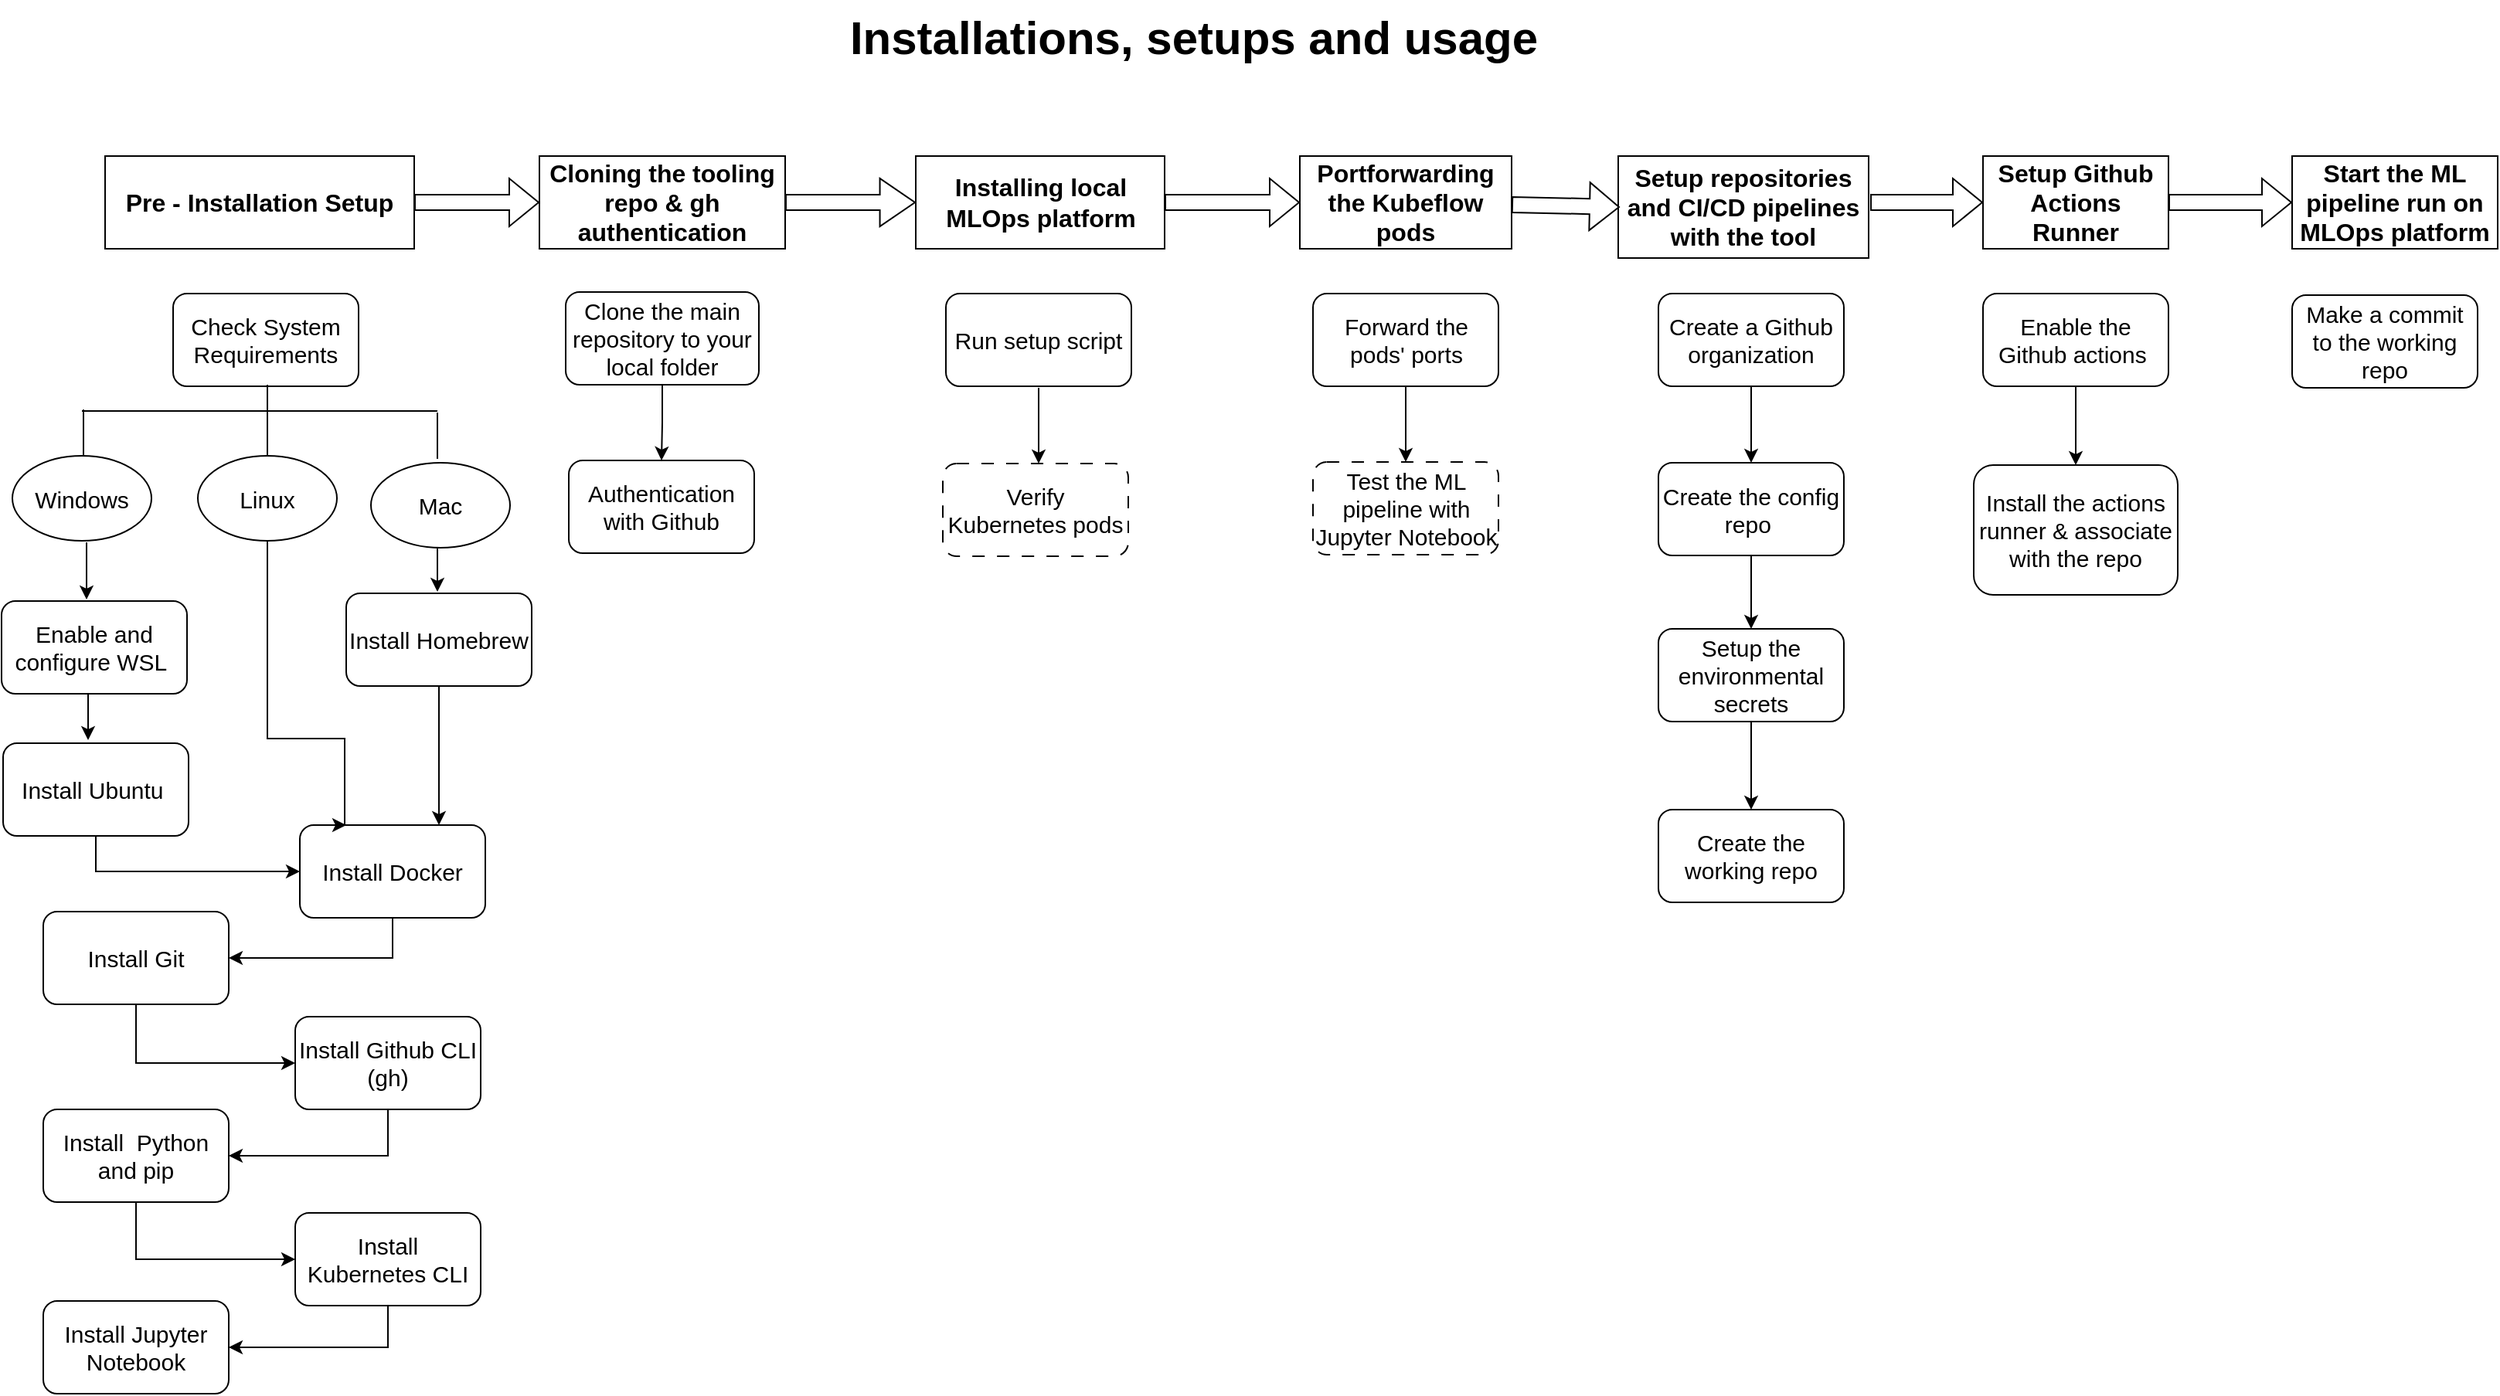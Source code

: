 <mxfile version="26.1.3">
  <diagram id="6a731a19-8d31-9384-78a2-239565b7b9f0" name="Page-1">
    <mxGraphModel grid="0" page="1" gridSize="10" guides="1" tooltips="1" connect="1" arrows="1" fold="1" pageScale="1" pageWidth="1654" pageHeight="1169" background="none" math="0" shadow="0">
      <root>
        <mxCell id="0" />
        <mxCell id="1" parent="0" />
        <mxCell id="pV_ENtJMJlO4xu-01SIK-55" value="&lt;font&gt;Check System Requirements&lt;/font&gt;" style="rounded=1;whiteSpace=wrap;html=1;fontSize=15;" vertex="1" parent="1">
          <mxGeometry x="129" y="236" width="120" height="60" as="geometry" />
        </mxCell>
        <mxCell id="pV_ENtJMJlO4xu-01SIK-56" value="&lt;span data-teams=&quot;true&quot;&gt;&lt;b&gt;&lt;font style=&quot;font-size: 30px;&quot;&gt;Installations, setups and usage&lt;/font&gt;&lt;/b&gt;&lt;/span&gt;" style="text;html=1;align=center;verticalAlign=middle;resizable=0;points=[];autosize=1;strokeColor=none;fillColor=none;" vertex="1" parent="1">
          <mxGeometry x="557" y="46" width="463" height="48" as="geometry" />
        </mxCell>
        <mxCell id="k2T-g_htHbja577PyHqE-17" style="edgeStyle=orthogonalEdgeStyle;rounded=0;orthogonalLoop=1;jettySize=auto;html=1;exitX=0.5;exitY=1;exitDx=0;exitDy=0;" edge="1" parent="1">
          <mxGeometry relative="1" as="geometry">
            <mxPoint x="74" y="488" as="sourcePoint" />
            <mxPoint x="74" y="525" as="targetPoint" />
          </mxGeometry>
        </mxCell>
        <mxCell id="pV_ENtJMJlO4xu-01SIK-57" value="&lt;font&gt;Enable and configure WSL&amp;nbsp;&lt;/font&gt;" style="rounded=1;whiteSpace=wrap;html=1;fontSize=15;" vertex="1" parent="1">
          <mxGeometry x="18" y="435" width="120" height="60" as="geometry" />
        </mxCell>
        <mxCell id="k2T-g_htHbja577PyHqE-21" style="edgeStyle=orthogonalEdgeStyle;rounded=0;orthogonalLoop=1;jettySize=auto;html=1;exitX=0.5;exitY=1;exitDx=0;exitDy=0;entryX=0;entryY=0.5;entryDx=0;entryDy=0;" edge="1" parent="1" source="pV_ENtJMJlO4xu-01SIK-58" target="pV_ENtJMJlO4xu-01SIK-59">
          <mxGeometry relative="1" as="geometry" />
        </mxCell>
        <mxCell id="pV_ENtJMJlO4xu-01SIK-58" value="Install Ubuntu&amp;nbsp;" style="rounded=1;whiteSpace=wrap;html=1;fontSize=15;" vertex="1" parent="1">
          <mxGeometry x="19" y="527" width="120" height="60" as="geometry" />
        </mxCell>
        <mxCell id="pV_ENtJMJlO4xu-01SIK-112" style="edgeStyle=orthogonalEdgeStyle;rounded=0;orthogonalLoop=1;jettySize=auto;html=1;exitX=0.5;exitY=1;exitDx=0;exitDy=0;fontSize=15;" edge="1" parent="1" source="pV_ENtJMJlO4xu-01SIK-59" target="pV_ENtJMJlO4xu-01SIK-60">
          <mxGeometry relative="1" as="geometry" />
        </mxCell>
        <mxCell id="pV_ENtJMJlO4xu-01SIK-59" value="Install Docker" style="rounded=1;whiteSpace=wrap;html=1;fontSize=15;" vertex="1" parent="1">
          <mxGeometry x="211" y="580" width="120" height="60" as="geometry" />
        </mxCell>
        <mxCell id="pV_ENtJMJlO4xu-01SIK-113" style="edgeStyle=orthogonalEdgeStyle;rounded=0;orthogonalLoop=1;jettySize=auto;html=1;exitX=0.5;exitY=1;exitDx=0;exitDy=0;entryX=0;entryY=0.5;entryDx=0;entryDy=0;fontSize=15;" edge="1" parent="1" source="pV_ENtJMJlO4xu-01SIK-60" target="pV_ENtJMJlO4xu-01SIK-61">
          <mxGeometry relative="1" as="geometry" />
        </mxCell>
        <mxCell id="pV_ENtJMJlO4xu-01SIK-60" value="Install Git" style="rounded=1;whiteSpace=wrap;html=1;fontSize=15;" vertex="1" parent="1">
          <mxGeometry x="45" y="636" width="120" height="60" as="geometry" />
        </mxCell>
        <mxCell id="pV_ENtJMJlO4xu-01SIK-114" style="edgeStyle=orthogonalEdgeStyle;rounded=0;orthogonalLoop=1;jettySize=auto;html=1;exitX=0.5;exitY=1;exitDx=0;exitDy=0;entryX=1;entryY=0.5;entryDx=0;entryDy=0;fontSize=15;" edge="1" parent="1" source="pV_ENtJMJlO4xu-01SIK-61" target="pV_ENtJMJlO4xu-01SIK-62">
          <mxGeometry relative="1" as="geometry" />
        </mxCell>
        <mxCell id="pV_ENtJMJlO4xu-01SIK-61" value="Install Github CLI (gh)" style="rounded=1;whiteSpace=wrap;html=1;fontSize=15;" vertex="1" parent="1">
          <mxGeometry x="208" y="704" width="120" height="60" as="geometry" />
        </mxCell>
        <mxCell id="pV_ENtJMJlO4xu-01SIK-115" style="edgeStyle=orthogonalEdgeStyle;rounded=0;orthogonalLoop=1;jettySize=auto;html=1;exitX=0.5;exitY=1;exitDx=0;exitDy=0;entryX=0;entryY=0.5;entryDx=0;entryDy=0;fontSize=15;" edge="1" parent="1" source="pV_ENtJMJlO4xu-01SIK-62" target="pV_ENtJMJlO4xu-01SIK-63">
          <mxGeometry relative="1" as="geometry" />
        </mxCell>
        <mxCell id="pV_ENtJMJlO4xu-01SIK-62" value="Install&amp;nbsp; Python and pip" style="rounded=1;whiteSpace=wrap;html=1;fontSize=15;" vertex="1" parent="1">
          <mxGeometry x="45" y="764" width="120" height="60" as="geometry" />
        </mxCell>
        <mxCell id="9jLViu0mf0XPeVJ8ESHT-2" style="edgeStyle=orthogonalEdgeStyle;rounded=0;orthogonalLoop=1;jettySize=auto;html=1;exitX=0.5;exitY=1;exitDx=0;exitDy=0;entryX=1;entryY=0.5;entryDx=0;entryDy=0;" parent="1" source="pV_ENtJMJlO4xu-01SIK-63" target="pV_ENtJMJlO4xu-01SIK-65" edge="1">
          <mxGeometry relative="1" as="geometry" />
        </mxCell>
        <mxCell id="pV_ENtJMJlO4xu-01SIK-63" value="Install Kubernetes CLI" style="rounded=1;whiteSpace=wrap;html=1;fontSize=15;" vertex="1" parent="1">
          <mxGeometry x="208" y="831" width="120" height="60" as="geometry" />
        </mxCell>
        <mxCell id="pV_ENtJMJlO4xu-01SIK-65" value="Install Jupyter Notebook" style="rounded=1;whiteSpace=wrap;html=1;fontSize=15;" vertex="1" parent="1">
          <mxGeometry x="45" y="888" width="120" height="60" as="geometry" />
        </mxCell>
        <mxCell id="pV_ENtJMJlO4xu-01SIK-67" value="&lt;font&gt;&lt;b&gt;Pre - Installation Setup&lt;/b&gt;&lt;/font&gt;" style="rounded=0;whiteSpace=wrap;html=1;rotation=0;fontSize=16;" vertex="1" parent="1">
          <mxGeometry x="85" y="147" width="200" height="60" as="geometry" />
        </mxCell>
        <mxCell id="pV_ENtJMJlO4xu-01SIK-118" style="edgeStyle=orthogonalEdgeStyle;rounded=0;orthogonalLoop=1;jettySize=auto;html=1;exitX=0.5;exitY=1;exitDx=0;exitDy=0;entryX=0.5;entryY=0;entryDx=0;entryDy=0;fontSize=15;" edge="1" parent="1" source="pV_ENtJMJlO4xu-01SIK-68" target="pV_ENtJMJlO4xu-01SIK-69">
          <mxGeometry relative="1" as="geometry" />
        </mxCell>
        <mxCell id="pV_ENtJMJlO4xu-01SIK-68" value="Clone the main repository to your local folder" style="rounded=1;whiteSpace=wrap;html=1;fontSize=15;" vertex="1" parent="1">
          <mxGeometry x="383" y="235" width="125" height="60" as="geometry" />
        </mxCell>
        <mxCell id="pV_ENtJMJlO4xu-01SIK-69" value="Authentication with Github" style="rounded=1;whiteSpace=wrap;html=1;fontSize=15;" vertex="1" parent="1">
          <mxGeometry x="385" y="344" width="120" height="60" as="geometry" />
        </mxCell>
        <mxCell id="pV_ENtJMJlO4xu-01SIK-71" value="Run setup script" style="rounded=1;whiteSpace=wrap;html=1;fontSize=15;" vertex="1" parent="1">
          <mxGeometry x="629" y="236" width="120" height="60" as="geometry" />
        </mxCell>
        <mxCell id="pV_ENtJMJlO4xu-01SIK-72" value="Verify Kubernetes pods" style="rounded=1;whiteSpace=wrap;html=1;fontSize=15;dashed=1;dashPattern=8 8;" vertex="1" parent="1">
          <mxGeometry x="627" y="346" width="120" height="60" as="geometry" />
        </mxCell>
        <mxCell id="pV_ENtJMJlO4xu-01SIK-125" style="edgeStyle=orthogonalEdgeStyle;rounded=0;orthogonalLoop=1;jettySize=auto;html=1;exitX=0.5;exitY=1;exitDx=0;exitDy=0;entryX=0.5;entryY=0;entryDx=0;entryDy=0;fontSize=15;" edge="1" parent="1" source="pV_ENtJMJlO4xu-01SIK-73" target="pV_ENtJMJlO4xu-01SIK-74">
          <mxGeometry relative="1" as="geometry">
            <mxPoint x="926" y="341" as="targetPoint" />
          </mxGeometry>
        </mxCell>
        <mxCell id="pV_ENtJMJlO4xu-01SIK-73" value="Forward the pods&#39;&amp;nbsp;&lt;span style=&quot;background-color: initial;&quot;&gt;ports&lt;/span&gt;" style="rounded=1;whiteSpace=wrap;html=1;fontSize=15;" vertex="1" parent="1">
          <mxGeometry x="866.5" y="236" width="120" height="60" as="geometry" />
        </mxCell>
        <mxCell id="pV_ENtJMJlO4xu-01SIK-74" value="Test the ML pipeline with Jupyter Notebook" style="rounded=1;whiteSpace=wrap;html=1;fontSize=15;dashed=1;dashPattern=8 8;" vertex="1" parent="1">
          <mxGeometry x="866.5" y="345" width="120" height="60" as="geometry" />
        </mxCell>
        <mxCell id="pV_ENtJMJlO4xu-01SIK-78" value="&lt;font&gt;&lt;b&gt;Installing local MLOps platform&lt;/b&gt;&lt;/font&gt;" style="rounded=0;whiteSpace=wrap;html=1;rotation=0;fontSize=16;" vertex="1" parent="1">
          <mxGeometry x="609.5" y="147" width="161" height="60" as="geometry" />
        </mxCell>
        <mxCell id="pV_ENtJMJlO4xu-01SIK-80" value="&lt;b&gt;&lt;font&gt;Portforwarding the Kubeflow pods&lt;/font&gt;&lt;/b&gt;" style="rounded=0;whiteSpace=wrap;html=1;rotation=0;fontSize=16;" vertex="1" parent="1">
          <mxGeometry x="858" y="147" width="137" height="60" as="geometry" />
        </mxCell>
        <mxCell id="pV_ENtJMJlO4xu-01SIK-84" style="edgeStyle=orthogonalEdgeStyle;rounded=0;orthogonalLoop=1;jettySize=auto;html=1;exitX=0.5;exitY=1;exitDx=0;exitDy=0;fontSize=15;" edge="1" parent="1">
          <mxGeometry relative="1" as="geometry">
            <mxPoint x="110" y="580.0" as="sourcePoint" />
            <mxPoint x="110" y="580.0" as="targetPoint" />
          </mxGeometry>
        </mxCell>
        <mxCell id="pV_ENtJMJlO4xu-01SIK-85" value="&lt;font&gt;&lt;b&gt;Cloning the tooling repo &amp;amp; gh authentication&lt;/b&gt;&lt;/font&gt;" style="rounded=0;whiteSpace=wrap;html=1;fontSize=16;" vertex="1" parent="1">
          <mxGeometry x="366" y="147" width="159" height="60" as="geometry" />
        </mxCell>
        <mxCell id="pV_ENtJMJlO4xu-01SIK-87" value="&lt;font&gt;Setup repositories and CI/CD pipelines with the tool&lt;/font&gt;" style="rounded=0;whiteSpace=wrap;html=1;fontStyle=1;fontSize=16;" vertex="1" parent="1">
          <mxGeometry x="1064" y="147" width="162" height="66" as="geometry" />
        </mxCell>
        <mxCell id="pV_ENtJMJlO4xu-01SIK-88" value="&lt;font&gt;Start the ML pipeline run on MLOps platform&lt;/font&gt;" style="rounded=0;whiteSpace=wrap;html=1;fontStyle=1;fontSize=16;" vertex="1" parent="1">
          <mxGeometry x="1500" y="147" width="133" height="60" as="geometry" />
        </mxCell>
        <mxCell id="pV_ENtJMJlO4xu-01SIK-89" value="&lt;font&gt;Setup Github Actions Runner&lt;/font&gt;" style="rounded=0;whiteSpace=wrap;html=1;fontStyle=1;fontSize=16;" vertex="1" parent="1">
          <mxGeometry x="1300" y="147" width="120" height="60" as="geometry" />
        </mxCell>
        <mxCell id="pV_ENtJMJlO4xu-01SIK-96" value="" style="shape=flexArrow;endArrow=classic;html=1;rounded=0;fontSize=16;" edge="1" parent="1" source="pV_ENtJMJlO4xu-01SIK-67" target="pV_ENtJMJlO4xu-01SIK-85">
          <mxGeometry width="50" height="50" relative="1" as="geometry">
            <mxPoint x="310" y="200" as="sourcePoint" />
            <mxPoint x="360" y="150" as="targetPoint" />
          </mxGeometry>
        </mxCell>
        <mxCell id="pV_ENtJMJlO4xu-01SIK-97" value="" style="shape=flexArrow;endArrow=classic;html=1;rounded=0;fontSize=16;width=10;endSize=7.24;" edge="1" parent="1" source="pV_ENtJMJlO4xu-01SIK-85" target="pV_ENtJMJlO4xu-01SIK-78">
          <mxGeometry width="50" height="50" relative="1" as="geometry">
            <mxPoint x="522" y="180" as="sourcePoint" />
            <mxPoint x="610" y="180" as="targetPoint" />
          </mxGeometry>
        </mxCell>
        <mxCell id="pV_ENtJMJlO4xu-01SIK-100" value="" style="shape=flexArrow;endArrow=classic;html=1;rounded=0;fontSize=16;" edge="1" parent="1" source="pV_ENtJMJlO4xu-01SIK-78" target="pV_ENtJMJlO4xu-01SIK-80">
          <mxGeometry width="50" height="50" relative="1" as="geometry">
            <mxPoint x="766" y="180" as="sourcePoint" />
            <mxPoint x="856" y="180" as="targetPoint" />
          </mxGeometry>
        </mxCell>
        <mxCell id="pV_ENtJMJlO4xu-01SIK-101" value="" style="shape=flexArrow;endArrow=classic;html=1;rounded=0;fontSize=16;" edge="1" parent="1" source="pV_ENtJMJlO4xu-01SIK-80">
          <mxGeometry width="50" height="50" relative="1" as="geometry">
            <mxPoint x="994" y="180" as="sourcePoint" />
            <mxPoint x="1065" y="180" as="targetPoint" />
          </mxGeometry>
        </mxCell>
        <mxCell id="pV_ENtJMJlO4xu-01SIK-102" value="" style="shape=flexArrow;endArrow=classic;html=1;rounded=0;fontStyle=1;fontSize=16;" edge="1" parent="1" target="pV_ENtJMJlO4xu-01SIK-89">
          <mxGeometry width="50" height="50" relative="1" as="geometry">
            <mxPoint x="1227" y="177" as="sourcePoint" />
            <mxPoint x="1301" y="182" as="targetPoint" />
          </mxGeometry>
        </mxCell>
        <mxCell id="pV_ENtJMJlO4xu-01SIK-103" value="" style="shape=flexArrow;endArrow=classic;html=1;rounded=0;fontStyle=1;fontSize=16;" edge="1" parent="1" source="pV_ENtJMJlO4xu-01SIK-89" target="pV_ENtJMJlO4xu-01SIK-88">
          <mxGeometry width="50" height="50" relative="1" as="geometry">
            <mxPoint x="1420" y="182" as="sourcePoint" />
            <mxPoint x="1499" y="181" as="targetPoint" />
          </mxGeometry>
        </mxCell>
        <mxCell id="k2T-g_htHbja577PyHqE-25" style="edgeStyle=orthogonalEdgeStyle;rounded=0;orthogonalLoop=1;jettySize=auto;html=1;exitX=0.5;exitY=1;exitDx=0;exitDy=0;entryX=0.75;entryY=0;entryDx=0;entryDy=0;" edge="1" parent="1" source="k2T-g_htHbja577PyHqE-1" target="pV_ENtJMJlO4xu-01SIK-59">
          <mxGeometry relative="1" as="geometry" />
        </mxCell>
        <mxCell id="k2T-g_htHbja577PyHqE-1" value="&lt;font style=&quot;font-size: 15px;&quot;&gt;Install Homebrew&lt;/font&gt;" style="rounded=1;whiteSpace=wrap;html=1;" vertex="1" parent="1">
          <mxGeometry x="241" y="430" width="120" height="60" as="geometry" />
        </mxCell>
        <mxCell id="k2T-g_htHbja577PyHqE-3" value="" style="endArrow=none;html=1;rounded=0;" edge="1" parent="1">
          <mxGeometry width="50" height="50" relative="1" as="geometry">
            <mxPoint x="71" y="341" as="sourcePoint" />
            <mxPoint x="71" y="311" as="targetPoint" />
          </mxGeometry>
        </mxCell>
        <mxCell id="k2T-g_htHbja577PyHqE-4" value="&lt;font style=&quot;font-size: 15px;&quot;&gt;Windows&lt;/font&gt;" style="ellipse;whiteSpace=wrap;html=1;" vertex="1" parent="1">
          <mxGeometry x="25" y="341" width="90" height="55" as="geometry" />
        </mxCell>
        <mxCell id="k2T-g_htHbja577PyHqE-5" value="" style="endArrow=none;html=1;rounded=0;" edge="1" parent="1">
          <mxGeometry width="50" height="50" relative="1" as="geometry">
            <mxPoint x="190" y="343" as="sourcePoint" />
            <mxPoint x="190" y="313" as="targetPoint" />
          </mxGeometry>
        </mxCell>
        <mxCell id="k2T-g_htHbja577PyHqE-6" value="" style="endArrow=none;html=1;rounded=0;" edge="1" parent="1">
          <mxGeometry width="50" height="50" relative="1" as="geometry">
            <mxPoint x="300" y="343" as="sourcePoint" />
            <mxPoint x="300" y="313" as="targetPoint" />
          </mxGeometry>
        </mxCell>
        <mxCell id="k2T-g_htHbja577PyHqE-7" value="&lt;span style=&quot;font-size: 15px;&quot;&gt;Linux&lt;/span&gt;" style="ellipse;whiteSpace=wrap;html=1;" vertex="1" parent="1">
          <mxGeometry x="145" y="341" width="90" height="55" as="geometry" />
        </mxCell>
        <mxCell id="k2T-g_htHbja577PyHqE-8" value="&lt;font style=&quot;font-size: 15px;&quot;&gt;Mac&lt;/font&gt;" style="ellipse;whiteSpace=wrap;html=1;" vertex="1" parent="1">
          <mxGeometry x="257" y="345.5" width="90" height="55" as="geometry" />
        </mxCell>
        <mxCell id="k2T-g_htHbja577PyHqE-9" value="" style="endArrow=none;html=1;rounded=0;" edge="1" parent="1">
          <mxGeometry width="50" height="50" relative="1" as="geometry">
            <mxPoint x="70" y="312" as="sourcePoint" />
            <mxPoint x="300" y="312" as="targetPoint" />
          </mxGeometry>
        </mxCell>
        <mxCell id="k2T-g_htHbja577PyHqE-10" value="" style="endArrow=none;html=1;rounded=0;" edge="1" parent="1">
          <mxGeometry width="50" height="50" relative="1" as="geometry">
            <mxPoint x="190" y="325" as="sourcePoint" />
            <mxPoint x="190" y="295" as="targetPoint" />
          </mxGeometry>
        </mxCell>
        <mxCell id="k2T-g_htHbja577PyHqE-16" style="edgeStyle=orthogonalEdgeStyle;rounded=0;orthogonalLoop=1;jettySize=auto;html=1;exitX=0.5;exitY=1;exitDx=0;exitDy=0;entryX=0.411;entryY=-0.06;entryDx=0;entryDy=0;entryPerimeter=0;" edge="1" parent="1">
          <mxGeometry relative="1" as="geometry">
            <mxPoint x="300" y="401" as="sourcePoint" />
            <mxPoint x="300" y="429" as="targetPoint" />
          </mxGeometry>
        </mxCell>
        <mxCell id="k2T-g_htHbja577PyHqE-20" style="edgeStyle=orthogonalEdgeStyle;rounded=0;orthogonalLoop=1;jettySize=auto;html=1;exitX=0.5;exitY=1;exitDx=0;exitDy=0;" edge="1" parent="1">
          <mxGeometry relative="1" as="geometry">
            <mxPoint x="73" y="397" as="sourcePoint" />
            <mxPoint x="73" y="434" as="targetPoint" />
          </mxGeometry>
        </mxCell>
        <mxCell id="k2T-g_htHbja577PyHqE-26" style="edgeStyle=orthogonalEdgeStyle;rounded=0;orthogonalLoop=1;jettySize=auto;html=1;exitX=0.5;exitY=1;exitDx=0;exitDy=0;entryX=0.25;entryY=0;entryDx=0;entryDy=0;" edge="1" parent="1" source="k2T-g_htHbja577PyHqE-7" target="pV_ENtJMJlO4xu-01SIK-59">
          <mxGeometry relative="1" as="geometry">
            <mxPoint x="220" y="580" as="targetPoint" />
            <Array as="points">
              <mxPoint x="190" y="524" />
              <mxPoint x="240" y="524" />
            </Array>
          </mxGeometry>
        </mxCell>
        <mxCell id="9jLViu0mf0XPeVJ8ESHT-1" style="edgeStyle=orthogonalEdgeStyle;rounded=0;orthogonalLoop=1;jettySize=auto;html=1;exitX=0.5;exitY=1;exitDx=0;exitDy=0;entryX=0.5;entryY=0;entryDx=0;entryDy=0;fontSize=15;" parent="1" edge="1">
          <mxGeometry relative="1" as="geometry">
            <mxPoint x="689" y="346" as="targetPoint" />
            <mxPoint x="689" y="297" as="sourcePoint" />
          </mxGeometry>
        </mxCell>
        <mxCell id="9jLViu0mf0XPeVJ8ESHT-11" style="edgeStyle=orthogonalEdgeStyle;rounded=0;orthogonalLoop=1;jettySize=auto;html=1;exitX=0.5;exitY=1;exitDx=0;exitDy=0;" edge="1" parent="1" source="9jLViu0mf0XPeVJ8ESHT-3" target="9jLViu0mf0XPeVJ8ESHT-4">
          <mxGeometry relative="1" as="geometry">
            <mxPoint x="1149.429" y="450" as="targetPoint" />
          </mxGeometry>
        </mxCell>
        <mxCell id="9jLViu0mf0XPeVJ8ESHT-3" value="&lt;font style=&quot;font-size: 15px;&quot;&gt;Create the config repo&amp;nbsp;&lt;/font&gt;" style="rounded=1;whiteSpace=wrap;html=1;" vertex="1" parent="1">
          <mxGeometry x="1090" y="345.5" width="120" height="60" as="geometry" />
        </mxCell>
        <mxCell id="9jLViu0mf0XPeVJ8ESHT-13" style="edgeStyle=orthogonalEdgeStyle;rounded=0;orthogonalLoop=1;jettySize=auto;html=1;exitX=0.5;exitY=1;exitDx=0;exitDy=0;entryX=0.5;entryY=0;entryDx=0;entryDy=0;" parent="1" source="9jLViu0mf0XPeVJ8ESHT-4" target="9jLViu0mf0XPeVJ8ESHT-6" edge="1">
          <mxGeometry relative="1" as="geometry" />
        </mxCell>
        <mxCell id="9jLViu0mf0XPeVJ8ESHT-4" value="&lt;font style=&quot;font-size: 15px;&quot;&gt;Setup the environmental secrets&lt;/font&gt;" style="rounded=1;whiteSpace=wrap;html=1;" vertex="1" parent="1">
          <mxGeometry x="1090" y="453" width="120" height="60" as="geometry" />
        </mxCell>
        <mxCell id="9jLViu0mf0XPeVJ8ESHT-10" style="edgeStyle=orthogonalEdgeStyle;rounded=0;orthogonalLoop=1;jettySize=auto;html=1;exitX=0.5;exitY=1;exitDx=0;exitDy=0;entryX=0.5;entryY=0;entryDx=0;entryDy=0;" parent="1" source="9jLViu0mf0XPeVJ8ESHT-5" target="9jLViu0mf0XPeVJ8ESHT-3" edge="1">
          <mxGeometry relative="1" as="geometry" />
        </mxCell>
        <mxCell id="9jLViu0mf0XPeVJ8ESHT-5" value="&lt;font style=&quot;font-size: 15px;&quot;&gt;Create a Github organization&lt;/font&gt;" style="rounded=1;whiteSpace=wrap;html=1;" vertex="1" parent="1">
          <mxGeometry x="1090" y="236" width="120" height="60" as="geometry" />
        </mxCell>
        <mxCell id="9jLViu0mf0XPeVJ8ESHT-6" value="&lt;font style=&quot;font-size: 15px;&quot;&gt;Create the working repo&lt;/font&gt;" style="rounded=1;whiteSpace=wrap;html=1;" vertex="1" parent="1">
          <mxGeometry x="1090" y="570" width="120" height="60" as="geometry" />
        </mxCell>
        <mxCell id="9jLViu0mf0XPeVJ8ESHT-14" style="edgeStyle=orthogonalEdgeStyle;rounded=0;orthogonalLoop=1;jettySize=auto;html=1;exitX=0.5;exitY=1;exitDx=0;exitDy=0;entryX=0.5;entryY=0;entryDx=0;entryDy=0;" parent="1" source="9jLViu0mf0XPeVJ8ESHT-7" target="9jLViu0mf0XPeVJ8ESHT-8" edge="1">
          <mxGeometry relative="1" as="geometry" />
        </mxCell>
        <mxCell id="9jLViu0mf0XPeVJ8ESHT-7" value="&lt;font style=&quot;font-size: 15px;&quot;&gt;Enable the Github actions&amp;nbsp;&lt;/font&gt;" style="rounded=1;whiteSpace=wrap;html=1;" vertex="1" parent="1">
          <mxGeometry x="1300" y="236" width="120" height="60" as="geometry" />
        </mxCell>
        <mxCell id="9jLViu0mf0XPeVJ8ESHT-8" value="&lt;font style=&quot;font-size: 15px;&quot;&gt;Install the actions runner &amp;amp; associate with the repo&lt;/font&gt;" style="rounded=1;whiteSpace=wrap;html=1;" vertex="1" parent="1">
          <mxGeometry x="1294" y="347" width="132" height="84" as="geometry" />
        </mxCell>
        <mxCell id="9jLViu0mf0XPeVJ8ESHT-9" value="&lt;font style=&quot;font-size: 15px;&quot;&gt;Make a commit to the working repo&lt;/font&gt;" style="rounded=1;whiteSpace=wrap;html=1;" vertex="1" parent="1">
          <mxGeometry x="1500" y="237" width="120" height="60" as="geometry" />
        </mxCell>
      </root>
    </mxGraphModel>
  </diagram>
</mxfile>
